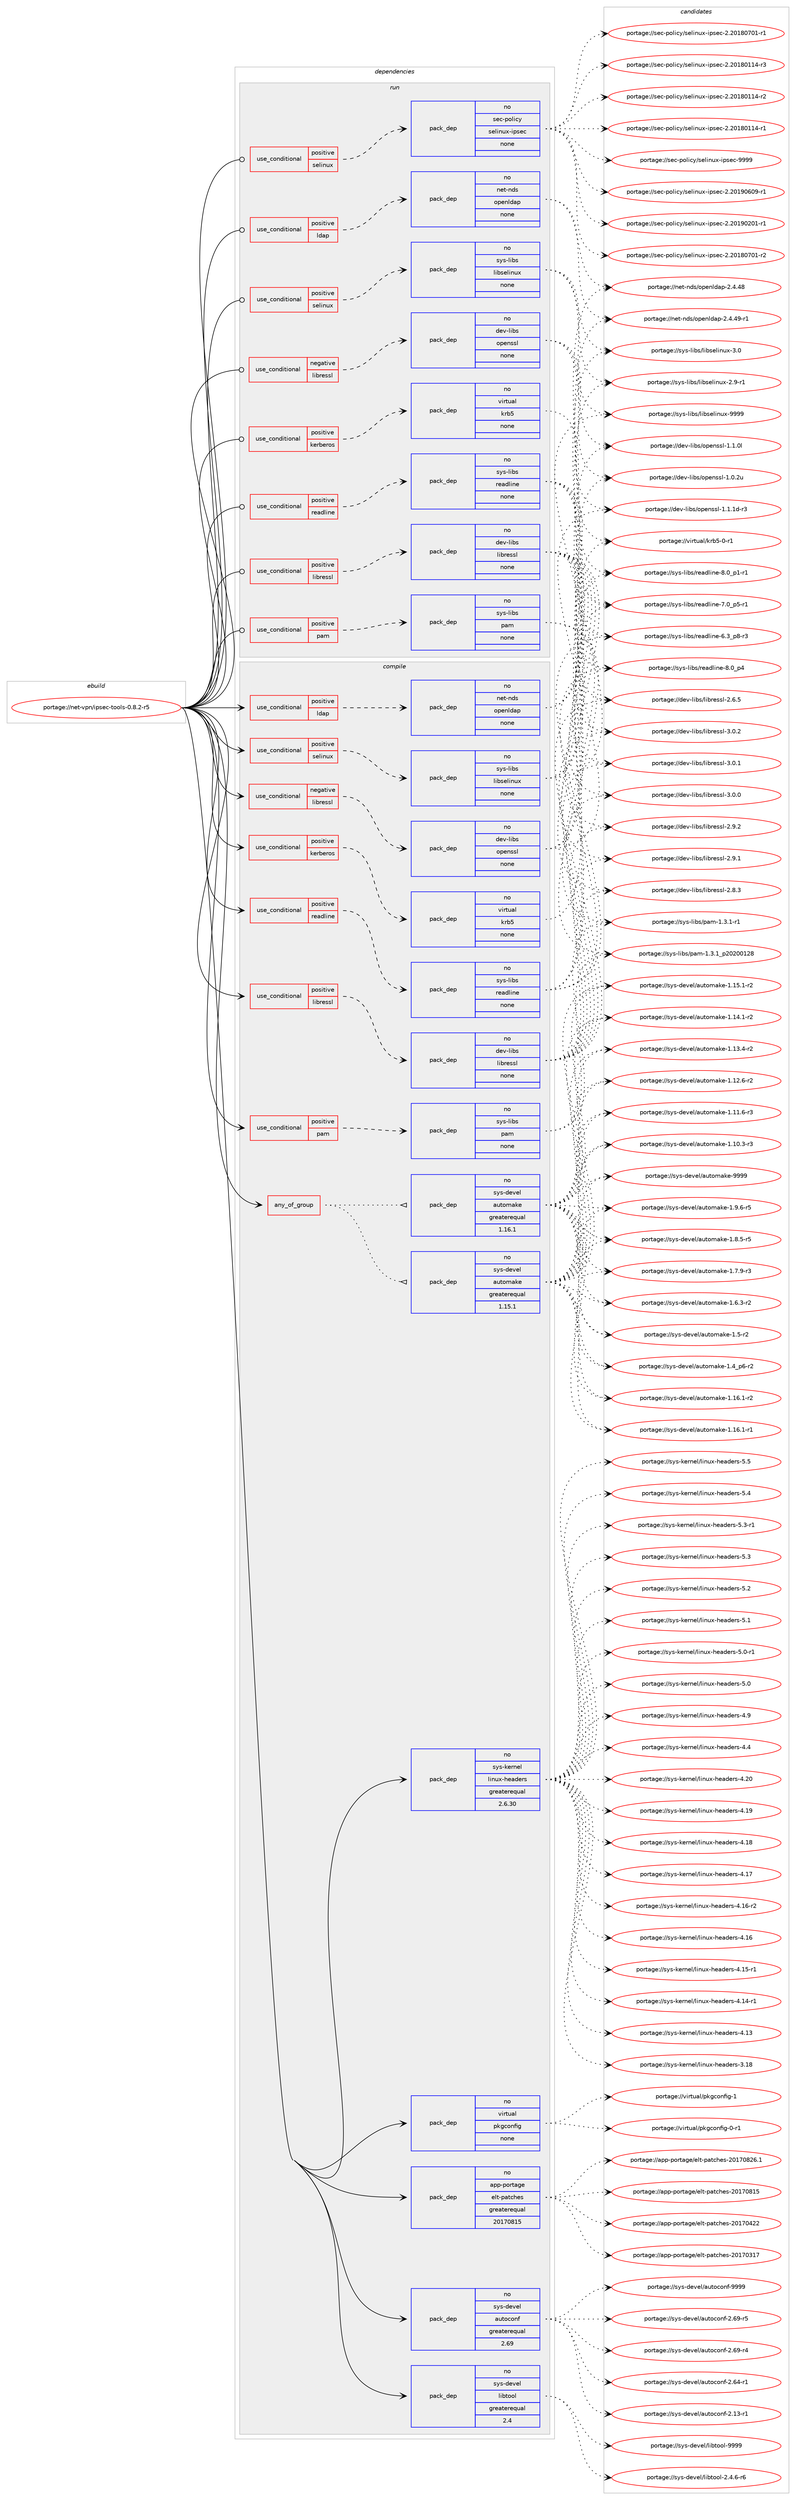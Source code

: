 digraph prolog {

# *************
# Graph options
# *************

newrank=true;
concentrate=true;
compound=true;
graph [rankdir=LR,fontname=Helvetica,fontsize=10,ranksep=1.5];#, ranksep=2.5, nodesep=0.2];
edge  [arrowhead=vee];
node  [fontname=Helvetica,fontsize=10];

# **********
# The ebuild
# **********

subgraph cluster_leftcol {
color=gray;
rank=same;
label=<<i>ebuild</i>>;
id [label="portage://net-vpn/ipsec-tools-0.8.2-r5", color=red, width=4, href="../net-vpn/ipsec-tools-0.8.2-r5.svg"];
}

# ****************
# The dependencies
# ****************

subgraph cluster_midcol {
color=gray;
label=<<i>dependencies</i>>;
subgraph cluster_compile {
fillcolor="#eeeeee";
style=filled;
label=<<i>compile</i>>;
subgraph any1774 {
dependency113011 [label=<<TABLE BORDER="0" CELLBORDER="1" CELLSPACING="0" CELLPADDING="4"><TR><TD CELLPADDING="10">any_of_group</TD></TR></TABLE>>, shape=none, color=red];subgraph pack88610 {
dependency113012 [label=<<TABLE BORDER="0" CELLBORDER="1" CELLSPACING="0" CELLPADDING="4" WIDTH="220"><TR><TD ROWSPAN="6" CELLPADDING="30">pack_dep</TD></TR><TR><TD WIDTH="110">no</TD></TR><TR><TD>sys-devel</TD></TR><TR><TD>automake</TD></TR><TR><TD>greaterequal</TD></TR><TR><TD>1.16.1</TD></TR></TABLE>>, shape=none, color=blue];
}
dependency113011:e -> dependency113012:w [weight=20,style="dotted",arrowhead="oinv"];
subgraph pack88611 {
dependency113013 [label=<<TABLE BORDER="0" CELLBORDER="1" CELLSPACING="0" CELLPADDING="4" WIDTH="220"><TR><TD ROWSPAN="6" CELLPADDING="30">pack_dep</TD></TR><TR><TD WIDTH="110">no</TD></TR><TR><TD>sys-devel</TD></TR><TR><TD>automake</TD></TR><TR><TD>greaterequal</TD></TR><TR><TD>1.15.1</TD></TR></TABLE>>, shape=none, color=blue];
}
dependency113011:e -> dependency113013:w [weight=20,style="dotted",arrowhead="oinv"];
}
id:e -> dependency113011:w [weight=20,style="solid",arrowhead="vee"];
subgraph cond22532 {
dependency113014 [label=<<TABLE BORDER="0" CELLBORDER="1" CELLSPACING="0" CELLPADDING="4"><TR><TD ROWSPAN="3" CELLPADDING="10">use_conditional</TD></TR><TR><TD>negative</TD></TR><TR><TD>libressl</TD></TR></TABLE>>, shape=none, color=red];
subgraph pack88612 {
dependency113015 [label=<<TABLE BORDER="0" CELLBORDER="1" CELLSPACING="0" CELLPADDING="4" WIDTH="220"><TR><TD ROWSPAN="6" CELLPADDING="30">pack_dep</TD></TR><TR><TD WIDTH="110">no</TD></TR><TR><TD>dev-libs</TD></TR><TR><TD>openssl</TD></TR><TR><TD>none</TD></TR><TR><TD></TD></TR></TABLE>>, shape=none, color=blue];
}
dependency113014:e -> dependency113015:w [weight=20,style="dashed",arrowhead="vee"];
}
id:e -> dependency113014:w [weight=20,style="solid",arrowhead="vee"];
subgraph cond22533 {
dependency113016 [label=<<TABLE BORDER="0" CELLBORDER="1" CELLSPACING="0" CELLPADDING="4"><TR><TD ROWSPAN="3" CELLPADDING="10">use_conditional</TD></TR><TR><TD>positive</TD></TR><TR><TD>kerberos</TD></TR></TABLE>>, shape=none, color=red];
subgraph pack88613 {
dependency113017 [label=<<TABLE BORDER="0" CELLBORDER="1" CELLSPACING="0" CELLPADDING="4" WIDTH="220"><TR><TD ROWSPAN="6" CELLPADDING="30">pack_dep</TD></TR><TR><TD WIDTH="110">no</TD></TR><TR><TD>virtual</TD></TR><TR><TD>krb5</TD></TR><TR><TD>none</TD></TR><TR><TD></TD></TR></TABLE>>, shape=none, color=blue];
}
dependency113016:e -> dependency113017:w [weight=20,style="dashed",arrowhead="vee"];
}
id:e -> dependency113016:w [weight=20,style="solid",arrowhead="vee"];
subgraph cond22534 {
dependency113018 [label=<<TABLE BORDER="0" CELLBORDER="1" CELLSPACING="0" CELLPADDING="4"><TR><TD ROWSPAN="3" CELLPADDING="10">use_conditional</TD></TR><TR><TD>positive</TD></TR><TR><TD>ldap</TD></TR></TABLE>>, shape=none, color=red];
subgraph pack88614 {
dependency113019 [label=<<TABLE BORDER="0" CELLBORDER="1" CELLSPACING="0" CELLPADDING="4" WIDTH="220"><TR><TD ROWSPAN="6" CELLPADDING="30">pack_dep</TD></TR><TR><TD WIDTH="110">no</TD></TR><TR><TD>net-nds</TD></TR><TR><TD>openldap</TD></TR><TR><TD>none</TD></TR><TR><TD></TD></TR></TABLE>>, shape=none, color=blue];
}
dependency113018:e -> dependency113019:w [weight=20,style="dashed",arrowhead="vee"];
}
id:e -> dependency113018:w [weight=20,style="solid",arrowhead="vee"];
subgraph cond22535 {
dependency113020 [label=<<TABLE BORDER="0" CELLBORDER="1" CELLSPACING="0" CELLPADDING="4"><TR><TD ROWSPAN="3" CELLPADDING="10">use_conditional</TD></TR><TR><TD>positive</TD></TR><TR><TD>libressl</TD></TR></TABLE>>, shape=none, color=red];
subgraph pack88615 {
dependency113021 [label=<<TABLE BORDER="0" CELLBORDER="1" CELLSPACING="0" CELLPADDING="4" WIDTH="220"><TR><TD ROWSPAN="6" CELLPADDING="30">pack_dep</TD></TR><TR><TD WIDTH="110">no</TD></TR><TR><TD>dev-libs</TD></TR><TR><TD>libressl</TD></TR><TR><TD>none</TD></TR><TR><TD></TD></TR></TABLE>>, shape=none, color=blue];
}
dependency113020:e -> dependency113021:w [weight=20,style="dashed",arrowhead="vee"];
}
id:e -> dependency113020:w [weight=20,style="solid",arrowhead="vee"];
subgraph cond22536 {
dependency113022 [label=<<TABLE BORDER="0" CELLBORDER="1" CELLSPACING="0" CELLPADDING="4"><TR><TD ROWSPAN="3" CELLPADDING="10">use_conditional</TD></TR><TR><TD>positive</TD></TR><TR><TD>pam</TD></TR></TABLE>>, shape=none, color=red];
subgraph pack88616 {
dependency113023 [label=<<TABLE BORDER="0" CELLBORDER="1" CELLSPACING="0" CELLPADDING="4" WIDTH="220"><TR><TD ROWSPAN="6" CELLPADDING="30">pack_dep</TD></TR><TR><TD WIDTH="110">no</TD></TR><TR><TD>sys-libs</TD></TR><TR><TD>pam</TD></TR><TR><TD>none</TD></TR><TR><TD></TD></TR></TABLE>>, shape=none, color=blue];
}
dependency113022:e -> dependency113023:w [weight=20,style="dashed",arrowhead="vee"];
}
id:e -> dependency113022:w [weight=20,style="solid",arrowhead="vee"];
subgraph cond22537 {
dependency113024 [label=<<TABLE BORDER="0" CELLBORDER="1" CELLSPACING="0" CELLPADDING="4"><TR><TD ROWSPAN="3" CELLPADDING="10">use_conditional</TD></TR><TR><TD>positive</TD></TR><TR><TD>readline</TD></TR></TABLE>>, shape=none, color=red];
subgraph pack88617 {
dependency113025 [label=<<TABLE BORDER="0" CELLBORDER="1" CELLSPACING="0" CELLPADDING="4" WIDTH="220"><TR><TD ROWSPAN="6" CELLPADDING="30">pack_dep</TD></TR><TR><TD WIDTH="110">no</TD></TR><TR><TD>sys-libs</TD></TR><TR><TD>readline</TD></TR><TR><TD>none</TD></TR><TR><TD></TD></TR></TABLE>>, shape=none, color=blue];
}
dependency113024:e -> dependency113025:w [weight=20,style="dashed",arrowhead="vee"];
}
id:e -> dependency113024:w [weight=20,style="solid",arrowhead="vee"];
subgraph cond22538 {
dependency113026 [label=<<TABLE BORDER="0" CELLBORDER="1" CELLSPACING="0" CELLPADDING="4"><TR><TD ROWSPAN="3" CELLPADDING="10">use_conditional</TD></TR><TR><TD>positive</TD></TR><TR><TD>selinux</TD></TR></TABLE>>, shape=none, color=red];
subgraph pack88618 {
dependency113027 [label=<<TABLE BORDER="0" CELLBORDER="1" CELLSPACING="0" CELLPADDING="4" WIDTH="220"><TR><TD ROWSPAN="6" CELLPADDING="30">pack_dep</TD></TR><TR><TD WIDTH="110">no</TD></TR><TR><TD>sys-libs</TD></TR><TR><TD>libselinux</TD></TR><TR><TD>none</TD></TR><TR><TD></TD></TR></TABLE>>, shape=none, color=blue];
}
dependency113026:e -> dependency113027:w [weight=20,style="dashed",arrowhead="vee"];
}
id:e -> dependency113026:w [weight=20,style="solid",arrowhead="vee"];
subgraph pack88619 {
dependency113028 [label=<<TABLE BORDER="0" CELLBORDER="1" CELLSPACING="0" CELLPADDING="4" WIDTH="220"><TR><TD ROWSPAN="6" CELLPADDING="30">pack_dep</TD></TR><TR><TD WIDTH="110">no</TD></TR><TR><TD>app-portage</TD></TR><TR><TD>elt-patches</TD></TR><TR><TD>greaterequal</TD></TR><TR><TD>20170815</TD></TR></TABLE>>, shape=none, color=blue];
}
id:e -> dependency113028:w [weight=20,style="solid",arrowhead="vee"];
subgraph pack88620 {
dependency113029 [label=<<TABLE BORDER="0" CELLBORDER="1" CELLSPACING="0" CELLPADDING="4" WIDTH="220"><TR><TD ROWSPAN="6" CELLPADDING="30">pack_dep</TD></TR><TR><TD WIDTH="110">no</TD></TR><TR><TD>sys-devel</TD></TR><TR><TD>autoconf</TD></TR><TR><TD>greaterequal</TD></TR><TR><TD>2.69</TD></TR></TABLE>>, shape=none, color=blue];
}
id:e -> dependency113029:w [weight=20,style="solid",arrowhead="vee"];
subgraph pack88621 {
dependency113030 [label=<<TABLE BORDER="0" CELLBORDER="1" CELLSPACING="0" CELLPADDING="4" WIDTH="220"><TR><TD ROWSPAN="6" CELLPADDING="30">pack_dep</TD></TR><TR><TD WIDTH="110">no</TD></TR><TR><TD>sys-devel</TD></TR><TR><TD>libtool</TD></TR><TR><TD>greaterequal</TD></TR><TR><TD>2.4</TD></TR></TABLE>>, shape=none, color=blue];
}
id:e -> dependency113030:w [weight=20,style="solid",arrowhead="vee"];
subgraph pack88622 {
dependency113031 [label=<<TABLE BORDER="0" CELLBORDER="1" CELLSPACING="0" CELLPADDING="4" WIDTH="220"><TR><TD ROWSPAN="6" CELLPADDING="30">pack_dep</TD></TR><TR><TD WIDTH="110">no</TD></TR><TR><TD>sys-kernel</TD></TR><TR><TD>linux-headers</TD></TR><TR><TD>greaterequal</TD></TR><TR><TD>2.6.30</TD></TR></TABLE>>, shape=none, color=blue];
}
id:e -> dependency113031:w [weight=20,style="solid",arrowhead="vee"];
subgraph pack88623 {
dependency113032 [label=<<TABLE BORDER="0" CELLBORDER="1" CELLSPACING="0" CELLPADDING="4" WIDTH="220"><TR><TD ROWSPAN="6" CELLPADDING="30">pack_dep</TD></TR><TR><TD WIDTH="110">no</TD></TR><TR><TD>virtual</TD></TR><TR><TD>pkgconfig</TD></TR><TR><TD>none</TD></TR><TR><TD></TD></TR></TABLE>>, shape=none, color=blue];
}
id:e -> dependency113032:w [weight=20,style="solid",arrowhead="vee"];
}
subgraph cluster_compileandrun {
fillcolor="#eeeeee";
style=filled;
label=<<i>compile and run</i>>;
}
subgraph cluster_run {
fillcolor="#eeeeee";
style=filled;
label=<<i>run</i>>;
subgraph cond22539 {
dependency113033 [label=<<TABLE BORDER="0" CELLBORDER="1" CELLSPACING="0" CELLPADDING="4"><TR><TD ROWSPAN="3" CELLPADDING="10">use_conditional</TD></TR><TR><TD>negative</TD></TR><TR><TD>libressl</TD></TR></TABLE>>, shape=none, color=red];
subgraph pack88624 {
dependency113034 [label=<<TABLE BORDER="0" CELLBORDER="1" CELLSPACING="0" CELLPADDING="4" WIDTH="220"><TR><TD ROWSPAN="6" CELLPADDING="30">pack_dep</TD></TR><TR><TD WIDTH="110">no</TD></TR><TR><TD>dev-libs</TD></TR><TR><TD>openssl</TD></TR><TR><TD>none</TD></TR><TR><TD></TD></TR></TABLE>>, shape=none, color=blue];
}
dependency113033:e -> dependency113034:w [weight=20,style="dashed",arrowhead="vee"];
}
id:e -> dependency113033:w [weight=20,style="solid",arrowhead="odot"];
subgraph cond22540 {
dependency113035 [label=<<TABLE BORDER="0" CELLBORDER="1" CELLSPACING="0" CELLPADDING="4"><TR><TD ROWSPAN="3" CELLPADDING="10">use_conditional</TD></TR><TR><TD>positive</TD></TR><TR><TD>kerberos</TD></TR></TABLE>>, shape=none, color=red];
subgraph pack88625 {
dependency113036 [label=<<TABLE BORDER="0" CELLBORDER="1" CELLSPACING="0" CELLPADDING="4" WIDTH="220"><TR><TD ROWSPAN="6" CELLPADDING="30">pack_dep</TD></TR><TR><TD WIDTH="110">no</TD></TR><TR><TD>virtual</TD></TR><TR><TD>krb5</TD></TR><TR><TD>none</TD></TR><TR><TD></TD></TR></TABLE>>, shape=none, color=blue];
}
dependency113035:e -> dependency113036:w [weight=20,style="dashed",arrowhead="vee"];
}
id:e -> dependency113035:w [weight=20,style="solid",arrowhead="odot"];
subgraph cond22541 {
dependency113037 [label=<<TABLE BORDER="0" CELLBORDER="1" CELLSPACING="0" CELLPADDING="4"><TR><TD ROWSPAN="3" CELLPADDING="10">use_conditional</TD></TR><TR><TD>positive</TD></TR><TR><TD>ldap</TD></TR></TABLE>>, shape=none, color=red];
subgraph pack88626 {
dependency113038 [label=<<TABLE BORDER="0" CELLBORDER="1" CELLSPACING="0" CELLPADDING="4" WIDTH="220"><TR><TD ROWSPAN="6" CELLPADDING="30">pack_dep</TD></TR><TR><TD WIDTH="110">no</TD></TR><TR><TD>net-nds</TD></TR><TR><TD>openldap</TD></TR><TR><TD>none</TD></TR><TR><TD></TD></TR></TABLE>>, shape=none, color=blue];
}
dependency113037:e -> dependency113038:w [weight=20,style="dashed",arrowhead="vee"];
}
id:e -> dependency113037:w [weight=20,style="solid",arrowhead="odot"];
subgraph cond22542 {
dependency113039 [label=<<TABLE BORDER="0" CELLBORDER="1" CELLSPACING="0" CELLPADDING="4"><TR><TD ROWSPAN="3" CELLPADDING="10">use_conditional</TD></TR><TR><TD>positive</TD></TR><TR><TD>libressl</TD></TR></TABLE>>, shape=none, color=red];
subgraph pack88627 {
dependency113040 [label=<<TABLE BORDER="0" CELLBORDER="1" CELLSPACING="0" CELLPADDING="4" WIDTH="220"><TR><TD ROWSPAN="6" CELLPADDING="30">pack_dep</TD></TR><TR><TD WIDTH="110">no</TD></TR><TR><TD>dev-libs</TD></TR><TR><TD>libressl</TD></TR><TR><TD>none</TD></TR><TR><TD></TD></TR></TABLE>>, shape=none, color=blue];
}
dependency113039:e -> dependency113040:w [weight=20,style="dashed",arrowhead="vee"];
}
id:e -> dependency113039:w [weight=20,style="solid",arrowhead="odot"];
subgraph cond22543 {
dependency113041 [label=<<TABLE BORDER="0" CELLBORDER="1" CELLSPACING="0" CELLPADDING="4"><TR><TD ROWSPAN="3" CELLPADDING="10">use_conditional</TD></TR><TR><TD>positive</TD></TR><TR><TD>pam</TD></TR></TABLE>>, shape=none, color=red];
subgraph pack88628 {
dependency113042 [label=<<TABLE BORDER="0" CELLBORDER="1" CELLSPACING="0" CELLPADDING="4" WIDTH="220"><TR><TD ROWSPAN="6" CELLPADDING="30">pack_dep</TD></TR><TR><TD WIDTH="110">no</TD></TR><TR><TD>sys-libs</TD></TR><TR><TD>pam</TD></TR><TR><TD>none</TD></TR><TR><TD></TD></TR></TABLE>>, shape=none, color=blue];
}
dependency113041:e -> dependency113042:w [weight=20,style="dashed",arrowhead="vee"];
}
id:e -> dependency113041:w [weight=20,style="solid",arrowhead="odot"];
subgraph cond22544 {
dependency113043 [label=<<TABLE BORDER="0" CELLBORDER="1" CELLSPACING="0" CELLPADDING="4"><TR><TD ROWSPAN="3" CELLPADDING="10">use_conditional</TD></TR><TR><TD>positive</TD></TR><TR><TD>readline</TD></TR></TABLE>>, shape=none, color=red];
subgraph pack88629 {
dependency113044 [label=<<TABLE BORDER="0" CELLBORDER="1" CELLSPACING="0" CELLPADDING="4" WIDTH="220"><TR><TD ROWSPAN="6" CELLPADDING="30">pack_dep</TD></TR><TR><TD WIDTH="110">no</TD></TR><TR><TD>sys-libs</TD></TR><TR><TD>readline</TD></TR><TR><TD>none</TD></TR><TR><TD></TD></TR></TABLE>>, shape=none, color=blue];
}
dependency113043:e -> dependency113044:w [weight=20,style="dashed",arrowhead="vee"];
}
id:e -> dependency113043:w [weight=20,style="solid",arrowhead="odot"];
subgraph cond22545 {
dependency113045 [label=<<TABLE BORDER="0" CELLBORDER="1" CELLSPACING="0" CELLPADDING="4"><TR><TD ROWSPAN="3" CELLPADDING="10">use_conditional</TD></TR><TR><TD>positive</TD></TR><TR><TD>selinux</TD></TR></TABLE>>, shape=none, color=red];
subgraph pack88630 {
dependency113046 [label=<<TABLE BORDER="0" CELLBORDER="1" CELLSPACING="0" CELLPADDING="4" WIDTH="220"><TR><TD ROWSPAN="6" CELLPADDING="30">pack_dep</TD></TR><TR><TD WIDTH="110">no</TD></TR><TR><TD>sec-policy</TD></TR><TR><TD>selinux-ipsec</TD></TR><TR><TD>none</TD></TR><TR><TD></TD></TR></TABLE>>, shape=none, color=blue];
}
dependency113045:e -> dependency113046:w [weight=20,style="dashed",arrowhead="vee"];
}
id:e -> dependency113045:w [weight=20,style="solid",arrowhead="odot"];
subgraph cond22546 {
dependency113047 [label=<<TABLE BORDER="0" CELLBORDER="1" CELLSPACING="0" CELLPADDING="4"><TR><TD ROWSPAN="3" CELLPADDING="10">use_conditional</TD></TR><TR><TD>positive</TD></TR><TR><TD>selinux</TD></TR></TABLE>>, shape=none, color=red];
subgraph pack88631 {
dependency113048 [label=<<TABLE BORDER="0" CELLBORDER="1" CELLSPACING="0" CELLPADDING="4" WIDTH="220"><TR><TD ROWSPAN="6" CELLPADDING="30">pack_dep</TD></TR><TR><TD WIDTH="110">no</TD></TR><TR><TD>sys-libs</TD></TR><TR><TD>libselinux</TD></TR><TR><TD>none</TD></TR><TR><TD></TD></TR></TABLE>>, shape=none, color=blue];
}
dependency113047:e -> dependency113048:w [weight=20,style="dashed",arrowhead="vee"];
}
id:e -> dependency113047:w [weight=20,style="solid",arrowhead="odot"];
}
}

# **************
# The candidates
# **************

subgraph cluster_choices {
rank=same;
color=gray;
label=<<i>candidates</i>>;

subgraph choice88610 {
color=black;
nodesep=1;
choice115121115451001011181011084797117116111109971071014557575757 [label="portage://sys-devel/automake-9999", color=red, width=4,href="../sys-devel/automake-9999.svg"];
choice115121115451001011181011084797117116111109971071014549465746544511453 [label="portage://sys-devel/automake-1.9.6-r5", color=red, width=4,href="../sys-devel/automake-1.9.6-r5.svg"];
choice115121115451001011181011084797117116111109971071014549465646534511453 [label="portage://sys-devel/automake-1.8.5-r5", color=red, width=4,href="../sys-devel/automake-1.8.5-r5.svg"];
choice115121115451001011181011084797117116111109971071014549465546574511451 [label="portage://sys-devel/automake-1.7.9-r3", color=red, width=4,href="../sys-devel/automake-1.7.9-r3.svg"];
choice115121115451001011181011084797117116111109971071014549465446514511450 [label="portage://sys-devel/automake-1.6.3-r2", color=red, width=4,href="../sys-devel/automake-1.6.3-r2.svg"];
choice11512111545100101118101108479711711611110997107101454946534511450 [label="portage://sys-devel/automake-1.5-r2", color=red, width=4,href="../sys-devel/automake-1.5-r2.svg"];
choice115121115451001011181011084797117116111109971071014549465295112544511450 [label="portage://sys-devel/automake-1.4_p6-r2", color=red, width=4,href="../sys-devel/automake-1.4_p6-r2.svg"];
choice11512111545100101118101108479711711611110997107101454946495446494511450 [label="portage://sys-devel/automake-1.16.1-r2", color=red, width=4,href="../sys-devel/automake-1.16.1-r2.svg"];
choice11512111545100101118101108479711711611110997107101454946495446494511449 [label="portage://sys-devel/automake-1.16.1-r1", color=red, width=4,href="../sys-devel/automake-1.16.1-r1.svg"];
choice11512111545100101118101108479711711611110997107101454946495346494511450 [label="portage://sys-devel/automake-1.15.1-r2", color=red, width=4,href="../sys-devel/automake-1.15.1-r2.svg"];
choice11512111545100101118101108479711711611110997107101454946495246494511450 [label="portage://sys-devel/automake-1.14.1-r2", color=red, width=4,href="../sys-devel/automake-1.14.1-r2.svg"];
choice11512111545100101118101108479711711611110997107101454946495146524511450 [label="portage://sys-devel/automake-1.13.4-r2", color=red, width=4,href="../sys-devel/automake-1.13.4-r2.svg"];
choice11512111545100101118101108479711711611110997107101454946495046544511450 [label="portage://sys-devel/automake-1.12.6-r2", color=red, width=4,href="../sys-devel/automake-1.12.6-r2.svg"];
choice11512111545100101118101108479711711611110997107101454946494946544511451 [label="portage://sys-devel/automake-1.11.6-r3", color=red, width=4,href="../sys-devel/automake-1.11.6-r3.svg"];
choice11512111545100101118101108479711711611110997107101454946494846514511451 [label="portage://sys-devel/automake-1.10.3-r3", color=red, width=4,href="../sys-devel/automake-1.10.3-r3.svg"];
dependency113012:e -> choice115121115451001011181011084797117116111109971071014557575757:w [style=dotted,weight="100"];
dependency113012:e -> choice115121115451001011181011084797117116111109971071014549465746544511453:w [style=dotted,weight="100"];
dependency113012:e -> choice115121115451001011181011084797117116111109971071014549465646534511453:w [style=dotted,weight="100"];
dependency113012:e -> choice115121115451001011181011084797117116111109971071014549465546574511451:w [style=dotted,weight="100"];
dependency113012:e -> choice115121115451001011181011084797117116111109971071014549465446514511450:w [style=dotted,weight="100"];
dependency113012:e -> choice11512111545100101118101108479711711611110997107101454946534511450:w [style=dotted,weight="100"];
dependency113012:e -> choice115121115451001011181011084797117116111109971071014549465295112544511450:w [style=dotted,weight="100"];
dependency113012:e -> choice11512111545100101118101108479711711611110997107101454946495446494511450:w [style=dotted,weight="100"];
dependency113012:e -> choice11512111545100101118101108479711711611110997107101454946495446494511449:w [style=dotted,weight="100"];
dependency113012:e -> choice11512111545100101118101108479711711611110997107101454946495346494511450:w [style=dotted,weight="100"];
dependency113012:e -> choice11512111545100101118101108479711711611110997107101454946495246494511450:w [style=dotted,weight="100"];
dependency113012:e -> choice11512111545100101118101108479711711611110997107101454946495146524511450:w [style=dotted,weight="100"];
dependency113012:e -> choice11512111545100101118101108479711711611110997107101454946495046544511450:w [style=dotted,weight="100"];
dependency113012:e -> choice11512111545100101118101108479711711611110997107101454946494946544511451:w [style=dotted,weight="100"];
dependency113012:e -> choice11512111545100101118101108479711711611110997107101454946494846514511451:w [style=dotted,weight="100"];
}
subgraph choice88611 {
color=black;
nodesep=1;
choice115121115451001011181011084797117116111109971071014557575757 [label="portage://sys-devel/automake-9999", color=red, width=4,href="../sys-devel/automake-9999.svg"];
choice115121115451001011181011084797117116111109971071014549465746544511453 [label="portage://sys-devel/automake-1.9.6-r5", color=red, width=4,href="../sys-devel/automake-1.9.6-r5.svg"];
choice115121115451001011181011084797117116111109971071014549465646534511453 [label="portage://sys-devel/automake-1.8.5-r5", color=red, width=4,href="../sys-devel/automake-1.8.5-r5.svg"];
choice115121115451001011181011084797117116111109971071014549465546574511451 [label="portage://sys-devel/automake-1.7.9-r3", color=red, width=4,href="../sys-devel/automake-1.7.9-r3.svg"];
choice115121115451001011181011084797117116111109971071014549465446514511450 [label="portage://sys-devel/automake-1.6.3-r2", color=red, width=4,href="../sys-devel/automake-1.6.3-r2.svg"];
choice11512111545100101118101108479711711611110997107101454946534511450 [label="portage://sys-devel/automake-1.5-r2", color=red, width=4,href="../sys-devel/automake-1.5-r2.svg"];
choice115121115451001011181011084797117116111109971071014549465295112544511450 [label="portage://sys-devel/automake-1.4_p6-r2", color=red, width=4,href="../sys-devel/automake-1.4_p6-r2.svg"];
choice11512111545100101118101108479711711611110997107101454946495446494511450 [label="portage://sys-devel/automake-1.16.1-r2", color=red, width=4,href="../sys-devel/automake-1.16.1-r2.svg"];
choice11512111545100101118101108479711711611110997107101454946495446494511449 [label="portage://sys-devel/automake-1.16.1-r1", color=red, width=4,href="../sys-devel/automake-1.16.1-r1.svg"];
choice11512111545100101118101108479711711611110997107101454946495346494511450 [label="portage://sys-devel/automake-1.15.1-r2", color=red, width=4,href="../sys-devel/automake-1.15.1-r2.svg"];
choice11512111545100101118101108479711711611110997107101454946495246494511450 [label="portage://sys-devel/automake-1.14.1-r2", color=red, width=4,href="../sys-devel/automake-1.14.1-r2.svg"];
choice11512111545100101118101108479711711611110997107101454946495146524511450 [label="portage://sys-devel/automake-1.13.4-r2", color=red, width=4,href="../sys-devel/automake-1.13.4-r2.svg"];
choice11512111545100101118101108479711711611110997107101454946495046544511450 [label="portage://sys-devel/automake-1.12.6-r2", color=red, width=4,href="../sys-devel/automake-1.12.6-r2.svg"];
choice11512111545100101118101108479711711611110997107101454946494946544511451 [label="portage://sys-devel/automake-1.11.6-r3", color=red, width=4,href="../sys-devel/automake-1.11.6-r3.svg"];
choice11512111545100101118101108479711711611110997107101454946494846514511451 [label="portage://sys-devel/automake-1.10.3-r3", color=red, width=4,href="../sys-devel/automake-1.10.3-r3.svg"];
dependency113013:e -> choice115121115451001011181011084797117116111109971071014557575757:w [style=dotted,weight="100"];
dependency113013:e -> choice115121115451001011181011084797117116111109971071014549465746544511453:w [style=dotted,weight="100"];
dependency113013:e -> choice115121115451001011181011084797117116111109971071014549465646534511453:w [style=dotted,weight="100"];
dependency113013:e -> choice115121115451001011181011084797117116111109971071014549465546574511451:w [style=dotted,weight="100"];
dependency113013:e -> choice115121115451001011181011084797117116111109971071014549465446514511450:w [style=dotted,weight="100"];
dependency113013:e -> choice11512111545100101118101108479711711611110997107101454946534511450:w [style=dotted,weight="100"];
dependency113013:e -> choice115121115451001011181011084797117116111109971071014549465295112544511450:w [style=dotted,weight="100"];
dependency113013:e -> choice11512111545100101118101108479711711611110997107101454946495446494511450:w [style=dotted,weight="100"];
dependency113013:e -> choice11512111545100101118101108479711711611110997107101454946495446494511449:w [style=dotted,weight="100"];
dependency113013:e -> choice11512111545100101118101108479711711611110997107101454946495346494511450:w [style=dotted,weight="100"];
dependency113013:e -> choice11512111545100101118101108479711711611110997107101454946495246494511450:w [style=dotted,weight="100"];
dependency113013:e -> choice11512111545100101118101108479711711611110997107101454946495146524511450:w [style=dotted,weight="100"];
dependency113013:e -> choice11512111545100101118101108479711711611110997107101454946495046544511450:w [style=dotted,weight="100"];
dependency113013:e -> choice11512111545100101118101108479711711611110997107101454946494946544511451:w [style=dotted,weight="100"];
dependency113013:e -> choice11512111545100101118101108479711711611110997107101454946494846514511451:w [style=dotted,weight="100"];
}
subgraph choice88612 {
color=black;
nodesep=1;
choice1001011184510810598115471111121011101151151084549464946491004511451 [label="portage://dev-libs/openssl-1.1.1d-r3", color=red, width=4,href="../dev-libs/openssl-1.1.1d-r3.svg"];
choice100101118451081059811547111112101110115115108454946494648108 [label="portage://dev-libs/openssl-1.1.0l", color=red, width=4,href="../dev-libs/openssl-1.1.0l.svg"];
choice100101118451081059811547111112101110115115108454946484650117 [label="portage://dev-libs/openssl-1.0.2u", color=red, width=4,href="../dev-libs/openssl-1.0.2u.svg"];
dependency113015:e -> choice1001011184510810598115471111121011101151151084549464946491004511451:w [style=dotted,weight="100"];
dependency113015:e -> choice100101118451081059811547111112101110115115108454946494648108:w [style=dotted,weight="100"];
dependency113015:e -> choice100101118451081059811547111112101110115115108454946484650117:w [style=dotted,weight="100"];
}
subgraph choice88613 {
color=black;
nodesep=1;
choice1181051141161179710847107114985345484511449 [label="portage://virtual/krb5-0-r1", color=red, width=4,href="../virtual/krb5-0-r1.svg"];
dependency113017:e -> choice1181051141161179710847107114985345484511449:w [style=dotted,weight="100"];
}
subgraph choice88614 {
color=black;
nodesep=1;
choice110101116451101001154711111210111010810097112455046524652574511449 [label="portage://net-nds/openldap-2.4.49-r1", color=red, width=4,href="../net-nds/openldap-2.4.49-r1.svg"];
choice11010111645110100115471111121011101081009711245504652465256 [label="portage://net-nds/openldap-2.4.48", color=red, width=4,href="../net-nds/openldap-2.4.48.svg"];
dependency113019:e -> choice110101116451101001154711111210111010810097112455046524652574511449:w [style=dotted,weight="100"];
dependency113019:e -> choice11010111645110100115471111121011101081009711245504652465256:w [style=dotted,weight="100"];
}
subgraph choice88615 {
color=black;
nodesep=1;
choice10010111845108105981154710810598114101115115108455146484650 [label="portage://dev-libs/libressl-3.0.2", color=red, width=4,href="../dev-libs/libressl-3.0.2.svg"];
choice10010111845108105981154710810598114101115115108455146484649 [label="portage://dev-libs/libressl-3.0.1", color=red, width=4,href="../dev-libs/libressl-3.0.1.svg"];
choice10010111845108105981154710810598114101115115108455146484648 [label="portage://dev-libs/libressl-3.0.0", color=red, width=4,href="../dev-libs/libressl-3.0.0.svg"];
choice10010111845108105981154710810598114101115115108455046574650 [label="portage://dev-libs/libressl-2.9.2", color=red, width=4,href="../dev-libs/libressl-2.9.2.svg"];
choice10010111845108105981154710810598114101115115108455046574649 [label="portage://dev-libs/libressl-2.9.1", color=red, width=4,href="../dev-libs/libressl-2.9.1.svg"];
choice10010111845108105981154710810598114101115115108455046564651 [label="portage://dev-libs/libressl-2.8.3", color=red, width=4,href="../dev-libs/libressl-2.8.3.svg"];
choice10010111845108105981154710810598114101115115108455046544653 [label="portage://dev-libs/libressl-2.6.5", color=red, width=4,href="../dev-libs/libressl-2.6.5.svg"];
dependency113021:e -> choice10010111845108105981154710810598114101115115108455146484650:w [style=dotted,weight="100"];
dependency113021:e -> choice10010111845108105981154710810598114101115115108455146484649:w [style=dotted,weight="100"];
dependency113021:e -> choice10010111845108105981154710810598114101115115108455146484648:w [style=dotted,weight="100"];
dependency113021:e -> choice10010111845108105981154710810598114101115115108455046574650:w [style=dotted,weight="100"];
dependency113021:e -> choice10010111845108105981154710810598114101115115108455046574649:w [style=dotted,weight="100"];
dependency113021:e -> choice10010111845108105981154710810598114101115115108455046564651:w [style=dotted,weight="100"];
dependency113021:e -> choice10010111845108105981154710810598114101115115108455046544653:w [style=dotted,weight="100"];
}
subgraph choice88616 {
color=black;
nodesep=1;
choice11512111545108105981154711297109454946514649951125048504848495056 [label="portage://sys-libs/pam-1.3.1_p20200128", color=red, width=4,href="../sys-libs/pam-1.3.1_p20200128.svg"];
choice115121115451081059811547112971094549465146494511449 [label="portage://sys-libs/pam-1.3.1-r1", color=red, width=4,href="../sys-libs/pam-1.3.1-r1.svg"];
dependency113023:e -> choice11512111545108105981154711297109454946514649951125048504848495056:w [style=dotted,weight="100"];
dependency113023:e -> choice115121115451081059811547112971094549465146494511449:w [style=dotted,weight="100"];
}
subgraph choice88617 {
color=black;
nodesep=1;
choice11512111545108105981154711410197100108105110101455646489511252 [label="portage://sys-libs/readline-8.0_p4", color=red, width=4,href="../sys-libs/readline-8.0_p4.svg"];
choice115121115451081059811547114101971001081051101014556464895112494511449 [label="portage://sys-libs/readline-8.0_p1-r1", color=red, width=4,href="../sys-libs/readline-8.0_p1-r1.svg"];
choice115121115451081059811547114101971001081051101014555464895112534511449 [label="portage://sys-libs/readline-7.0_p5-r1", color=red, width=4,href="../sys-libs/readline-7.0_p5-r1.svg"];
choice115121115451081059811547114101971001081051101014554465195112564511451 [label="portage://sys-libs/readline-6.3_p8-r3", color=red, width=4,href="../sys-libs/readline-6.3_p8-r3.svg"];
dependency113025:e -> choice11512111545108105981154711410197100108105110101455646489511252:w [style=dotted,weight="100"];
dependency113025:e -> choice115121115451081059811547114101971001081051101014556464895112494511449:w [style=dotted,weight="100"];
dependency113025:e -> choice115121115451081059811547114101971001081051101014555464895112534511449:w [style=dotted,weight="100"];
dependency113025:e -> choice115121115451081059811547114101971001081051101014554465195112564511451:w [style=dotted,weight="100"];
}
subgraph choice88618 {
color=black;
nodesep=1;
choice115121115451081059811547108105981151011081051101171204557575757 [label="portage://sys-libs/libselinux-9999", color=red, width=4,href="../sys-libs/libselinux-9999.svg"];
choice1151211154510810598115471081059811510110810511011712045514648 [label="portage://sys-libs/libselinux-3.0", color=red, width=4,href="../sys-libs/libselinux-3.0.svg"];
choice11512111545108105981154710810598115101108105110117120455046574511449 [label="portage://sys-libs/libselinux-2.9-r1", color=red, width=4,href="../sys-libs/libselinux-2.9-r1.svg"];
dependency113027:e -> choice115121115451081059811547108105981151011081051101171204557575757:w [style=dotted,weight="100"];
dependency113027:e -> choice1151211154510810598115471081059811510110810511011712045514648:w [style=dotted,weight="100"];
dependency113027:e -> choice11512111545108105981154710810598115101108105110117120455046574511449:w [style=dotted,weight="100"];
}
subgraph choice88619 {
color=black;
nodesep=1;
choice971121124511211111411697103101471011081164511297116991041011154550484955485650544649 [label="portage://app-portage/elt-patches-20170826.1", color=red, width=4,href="../app-portage/elt-patches-20170826.1.svg"];
choice97112112451121111141169710310147101108116451129711699104101115455048495548564953 [label="portage://app-portage/elt-patches-20170815", color=red, width=4,href="../app-portage/elt-patches-20170815.svg"];
choice97112112451121111141169710310147101108116451129711699104101115455048495548525050 [label="portage://app-portage/elt-patches-20170422", color=red, width=4,href="../app-portage/elt-patches-20170422.svg"];
choice97112112451121111141169710310147101108116451129711699104101115455048495548514955 [label="portage://app-portage/elt-patches-20170317", color=red, width=4,href="../app-portage/elt-patches-20170317.svg"];
dependency113028:e -> choice971121124511211111411697103101471011081164511297116991041011154550484955485650544649:w [style=dotted,weight="100"];
dependency113028:e -> choice97112112451121111141169710310147101108116451129711699104101115455048495548564953:w [style=dotted,weight="100"];
dependency113028:e -> choice97112112451121111141169710310147101108116451129711699104101115455048495548525050:w [style=dotted,weight="100"];
dependency113028:e -> choice97112112451121111141169710310147101108116451129711699104101115455048495548514955:w [style=dotted,weight="100"];
}
subgraph choice88620 {
color=black;
nodesep=1;
choice115121115451001011181011084797117116111991111101024557575757 [label="portage://sys-devel/autoconf-9999", color=red, width=4,href="../sys-devel/autoconf-9999.svg"];
choice1151211154510010111810110847971171161119911111010245504654574511453 [label="portage://sys-devel/autoconf-2.69-r5", color=red, width=4,href="../sys-devel/autoconf-2.69-r5.svg"];
choice1151211154510010111810110847971171161119911111010245504654574511452 [label="portage://sys-devel/autoconf-2.69-r4", color=red, width=4,href="../sys-devel/autoconf-2.69-r4.svg"];
choice1151211154510010111810110847971171161119911111010245504654524511449 [label="portage://sys-devel/autoconf-2.64-r1", color=red, width=4,href="../sys-devel/autoconf-2.64-r1.svg"];
choice1151211154510010111810110847971171161119911111010245504649514511449 [label="portage://sys-devel/autoconf-2.13-r1", color=red, width=4,href="../sys-devel/autoconf-2.13-r1.svg"];
dependency113029:e -> choice115121115451001011181011084797117116111991111101024557575757:w [style=dotted,weight="100"];
dependency113029:e -> choice1151211154510010111810110847971171161119911111010245504654574511453:w [style=dotted,weight="100"];
dependency113029:e -> choice1151211154510010111810110847971171161119911111010245504654574511452:w [style=dotted,weight="100"];
dependency113029:e -> choice1151211154510010111810110847971171161119911111010245504654524511449:w [style=dotted,weight="100"];
dependency113029:e -> choice1151211154510010111810110847971171161119911111010245504649514511449:w [style=dotted,weight="100"];
}
subgraph choice88621 {
color=black;
nodesep=1;
choice1151211154510010111810110847108105981161111111084557575757 [label="portage://sys-devel/libtool-9999", color=red, width=4,href="../sys-devel/libtool-9999.svg"];
choice1151211154510010111810110847108105981161111111084550465246544511454 [label="portage://sys-devel/libtool-2.4.6-r6", color=red, width=4,href="../sys-devel/libtool-2.4.6-r6.svg"];
dependency113030:e -> choice1151211154510010111810110847108105981161111111084557575757:w [style=dotted,weight="100"];
dependency113030:e -> choice1151211154510010111810110847108105981161111111084550465246544511454:w [style=dotted,weight="100"];
}
subgraph choice88622 {
color=black;
nodesep=1;
choice1151211154510710111411010110847108105110117120451041019710010111411545534653 [label="portage://sys-kernel/linux-headers-5.5", color=red, width=4,href="../sys-kernel/linux-headers-5.5.svg"];
choice1151211154510710111411010110847108105110117120451041019710010111411545534652 [label="portage://sys-kernel/linux-headers-5.4", color=red, width=4,href="../sys-kernel/linux-headers-5.4.svg"];
choice11512111545107101114110101108471081051101171204510410197100101114115455346514511449 [label="portage://sys-kernel/linux-headers-5.3-r1", color=red, width=4,href="../sys-kernel/linux-headers-5.3-r1.svg"];
choice1151211154510710111411010110847108105110117120451041019710010111411545534651 [label="portage://sys-kernel/linux-headers-5.3", color=red, width=4,href="../sys-kernel/linux-headers-5.3.svg"];
choice1151211154510710111411010110847108105110117120451041019710010111411545534650 [label="portage://sys-kernel/linux-headers-5.2", color=red, width=4,href="../sys-kernel/linux-headers-5.2.svg"];
choice1151211154510710111411010110847108105110117120451041019710010111411545534649 [label="portage://sys-kernel/linux-headers-5.1", color=red, width=4,href="../sys-kernel/linux-headers-5.1.svg"];
choice11512111545107101114110101108471081051101171204510410197100101114115455346484511449 [label="portage://sys-kernel/linux-headers-5.0-r1", color=red, width=4,href="../sys-kernel/linux-headers-5.0-r1.svg"];
choice1151211154510710111411010110847108105110117120451041019710010111411545534648 [label="portage://sys-kernel/linux-headers-5.0", color=red, width=4,href="../sys-kernel/linux-headers-5.0.svg"];
choice1151211154510710111411010110847108105110117120451041019710010111411545524657 [label="portage://sys-kernel/linux-headers-4.9", color=red, width=4,href="../sys-kernel/linux-headers-4.9.svg"];
choice1151211154510710111411010110847108105110117120451041019710010111411545524652 [label="portage://sys-kernel/linux-headers-4.4", color=red, width=4,href="../sys-kernel/linux-headers-4.4.svg"];
choice115121115451071011141101011084710810511011712045104101971001011141154552465048 [label="portage://sys-kernel/linux-headers-4.20", color=red, width=4,href="../sys-kernel/linux-headers-4.20.svg"];
choice115121115451071011141101011084710810511011712045104101971001011141154552464957 [label="portage://sys-kernel/linux-headers-4.19", color=red, width=4,href="../sys-kernel/linux-headers-4.19.svg"];
choice115121115451071011141101011084710810511011712045104101971001011141154552464956 [label="portage://sys-kernel/linux-headers-4.18", color=red, width=4,href="../sys-kernel/linux-headers-4.18.svg"];
choice115121115451071011141101011084710810511011712045104101971001011141154552464955 [label="portage://sys-kernel/linux-headers-4.17", color=red, width=4,href="../sys-kernel/linux-headers-4.17.svg"];
choice1151211154510710111411010110847108105110117120451041019710010111411545524649544511450 [label="portage://sys-kernel/linux-headers-4.16-r2", color=red, width=4,href="../sys-kernel/linux-headers-4.16-r2.svg"];
choice115121115451071011141101011084710810511011712045104101971001011141154552464954 [label="portage://sys-kernel/linux-headers-4.16", color=red, width=4,href="../sys-kernel/linux-headers-4.16.svg"];
choice1151211154510710111411010110847108105110117120451041019710010111411545524649534511449 [label="portage://sys-kernel/linux-headers-4.15-r1", color=red, width=4,href="../sys-kernel/linux-headers-4.15-r1.svg"];
choice1151211154510710111411010110847108105110117120451041019710010111411545524649524511449 [label="portage://sys-kernel/linux-headers-4.14-r1", color=red, width=4,href="../sys-kernel/linux-headers-4.14-r1.svg"];
choice115121115451071011141101011084710810511011712045104101971001011141154552464951 [label="portage://sys-kernel/linux-headers-4.13", color=red, width=4,href="../sys-kernel/linux-headers-4.13.svg"];
choice115121115451071011141101011084710810511011712045104101971001011141154551464956 [label="portage://sys-kernel/linux-headers-3.18", color=red, width=4,href="../sys-kernel/linux-headers-3.18.svg"];
dependency113031:e -> choice1151211154510710111411010110847108105110117120451041019710010111411545534653:w [style=dotted,weight="100"];
dependency113031:e -> choice1151211154510710111411010110847108105110117120451041019710010111411545534652:w [style=dotted,weight="100"];
dependency113031:e -> choice11512111545107101114110101108471081051101171204510410197100101114115455346514511449:w [style=dotted,weight="100"];
dependency113031:e -> choice1151211154510710111411010110847108105110117120451041019710010111411545534651:w [style=dotted,weight="100"];
dependency113031:e -> choice1151211154510710111411010110847108105110117120451041019710010111411545534650:w [style=dotted,weight="100"];
dependency113031:e -> choice1151211154510710111411010110847108105110117120451041019710010111411545534649:w [style=dotted,weight="100"];
dependency113031:e -> choice11512111545107101114110101108471081051101171204510410197100101114115455346484511449:w [style=dotted,weight="100"];
dependency113031:e -> choice1151211154510710111411010110847108105110117120451041019710010111411545534648:w [style=dotted,weight="100"];
dependency113031:e -> choice1151211154510710111411010110847108105110117120451041019710010111411545524657:w [style=dotted,weight="100"];
dependency113031:e -> choice1151211154510710111411010110847108105110117120451041019710010111411545524652:w [style=dotted,weight="100"];
dependency113031:e -> choice115121115451071011141101011084710810511011712045104101971001011141154552465048:w [style=dotted,weight="100"];
dependency113031:e -> choice115121115451071011141101011084710810511011712045104101971001011141154552464957:w [style=dotted,weight="100"];
dependency113031:e -> choice115121115451071011141101011084710810511011712045104101971001011141154552464956:w [style=dotted,weight="100"];
dependency113031:e -> choice115121115451071011141101011084710810511011712045104101971001011141154552464955:w [style=dotted,weight="100"];
dependency113031:e -> choice1151211154510710111411010110847108105110117120451041019710010111411545524649544511450:w [style=dotted,weight="100"];
dependency113031:e -> choice115121115451071011141101011084710810511011712045104101971001011141154552464954:w [style=dotted,weight="100"];
dependency113031:e -> choice1151211154510710111411010110847108105110117120451041019710010111411545524649534511449:w [style=dotted,weight="100"];
dependency113031:e -> choice1151211154510710111411010110847108105110117120451041019710010111411545524649524511449:w [style=dotted,weight="100"];
dependency113031:e -> choice115121115451071011141101011084710810511011712045104101971001011141154552464951:w [style=dotted,weight="100"];
dependency113031:e -> choice115121115451071011141101011084710810511011712045104101971001011141154551464956:w [style=dotted,weight="100"];
}
subgraph choice88623 {
color=black;
nodesep=1;
choice1181051141161179710847112107103991111101021051034549 [label="portage://virtual/pkgconfig-1", color=red, width=4,href="../virtual/pkgconfig-1.svg"];
choice11810511411611797108471121071039911111010210510345484511449 [label="portage://virtual/pkgconfig-0-r1", color=red, width=4,href="../virtual/pkgconfig-0-r1.svg"];
dependency113032:e -> choice1181051141161179710847112107103991111101021051034549:w [style=dotted,weight="100"];
dependency113032:e -> choice11810511411611797108471121071039911111010210510345484511449:w [style=dotted,weight="100"];
}
subgraph choice88624 {
color=black;
nodesep=1;
choice1001011184510810598115471111121011101151151084549464946491004511451 [label="portage://dev-libs/openssl-1.1.1d-r3", color=red, width=4,href="../dev-libs/openssl-1.1.1d-r3.svg"];
choice100101118451081059811547111112101110115115108454946494648108 [label="portage://dev-libs/openssl-1.1.0l", color=red, width=4,href="../dev-libs/openssl-1.1.0l.svg"];
choice100101118451081059811547111112101110115115108454946484650117 [label="portage://dev-libs/openssl-1.0.2u", color=red, width=4,href="../dev-libs/openssl-1.0.2u.svg"];
dependency113034:e -> choice1001011184510810598115471111121011101151151084549464946491004511451:w [style=dotted,weight="100"];
dependency113034:e -> choice100101118451081059811547111112101110115115108454946494648108:w [style=dotted,weight="100"];
dependency113034:e -> choice100101118451081059811547111112101110115115108454946484650117:w [style=dotted,weight="100"];
}
subgraph choice88625 {
color=black;
nodesep=1;
choice1181051141161179710847107114985345484511449 [label="portage://virtual/krb5-0-r1", color=red, width=4,href="../virtual/krb5-0-r1.svg"];
dependency113036:e -> choice1181051141161179710847107114985345484511449:w [style=dotted,weight="100"];
}
subgraph choice88626 {
color=black;
nodesep=1;
choice110101116451101001154711111210111010810097112455046524652574511449 [label="portage://net-nds/openldap-2.4.49-r1", color=red, width=4,href="../net-nds/openldap-2.4.49-r1.svg"];
choice11010111645110100115471111121011101081009711245504652465256 [label="portage://net-nds/openldap-2.4.48", color=red, width=4,href="../net-nds/openldap-2.4.48.svg"];
dependency113038:e -> choice110101116451101001154711111210111010810097112455046524652574511449:w [style=dotted,weight="100"];
dependency113038:e -> choice11010111645110100115471111121011101081009711245504652465256:w [style=dotted,weight="100"];
}
subgraph choice88627 {
color=black;
nodesep=1;
choice10010111845108105981154710810598114101115115108455146484650 [label="portage://dev-libs/libressl-3.0.2", color=red, width=4,href="../dev-libs/libressl-3.0.2.svg"];
choice10010111845108105981154710810598114101115115108455146484649 [label="portage://dev-libs/libressl-3.0.1", color=red, width=4,href="../dev-libs/libressl-3.0.1.svg"];
choice10010111845108105981154710810598114101115115108455146484648 [label="portage://dev-libs/libressl-3.0.0", color=red, width=4,href="../dev-libs/libressl-3.0.0.svg"];
choice10010111845108105981154710810598114101115115108455046574650 [label="portage://dev-libs/libressl-2.9.2", color=red, width=4,href="../dev-libs/libressl-2.9.2.svg"];
choice10010111845108105981154710810598114101115115108455046574649 [label="portage://dev-libs/libressl-2.9.1", color=red, width=4,href="../dev-libs/libressl-2.9.1.svg"];
choice10010111845108105981154710810598114101115115108455046564651 [label="portage://dev-libs/libressl-2.8.3", color=red, width=4,href="../dev-libs/libressl-2.8.3.svg"];
choice10010111845108105981154710810598114101115115108455046544653 [label="portage://dev-libs/libressl-2.6.5", color=red, width=4,href="../dev-libs/libressl-2.6.5.svg"];
dependency113040:e -> choice10010111845108105981154710810598114101115115108455146484650:w [style=dotted,weight="100"];
dependency113040:e -> choice10010111845108105981154710810598114101115115108455146484649:w [style=dotted,weight="100"];
dependency113040:e -> choice10010111845108105981154710810598114101115115108455146484648:w [style=dotted,weight="100"];
dependency113040:e -> choice10010111845108105981154710810598114101115115108455046574650:w [style=dotted,weight="100"];
dependency113040:e -> choice10010111845108105981154710810598114101115115108455046574649:w [style=dotted,weight="100"];
dependency113040:e -> choice10010111845108105981154710810598114101115115108455046564651:w [style=dotted,weight="100"];
dependency113040:e -> choice10010111845108105981154710810598114101115115108455046544653:w [style=dotted,weight="100"];
}
subgraph choice88628 {
color=black;
nodesep=1;
choice11512111545108105981154711297109454946514649951125048504848495056 [label="portage://sys-libs/pam-1.3.1_p20200128", color=red, width=4,href="../sys-libs/pam-1.3.1_p20200128.svg"];
choice115121115451081059811547112971094549465146494511449 [label="portage://sys-libs/pam-1.3.1-r1", color=red, width=4,href="../sys-libs/pam-1.3.1-r1.svg"];
dependency113042:e -> choice11512111545108105981154711297109454946514649951125048504848495056:w [style=dotted,weight="100"];
dependency113042:e -> choice115121115451081059811547112971094549465146494511449:w [style=dotted,weight="100"];
}
subgraph choice88629 {
color=black;
nodesep=1;
choice11512111545108105981154711410197100108105110101455646489511252 [label="portage://sys-libs/readline-8.0_p4", color=red, width=4,href="../sys-libs/readline-8.0_p4.svg"];
choice115121115451081059811547114101971001081051101014556464895112494511449 [label="portage://sys-libs/readline-8.0_p1-r1", color=red, width=4,href="../sys-libs/readline-8.0_p1-r1.svg"];
choice115121115451081059811547114101971001081051101014555464895112534511449 [label="portage://sys-libs/readline-7.0_p5-r1", color=red, width=4,href="../sys-libs/readline-7.0_p5-r1.svg"];
choice115121115451081059811547114101971001081051101014554465195112564511451 [label="portage://sys-libs/readline-6.3_p8-r3", color=red, width=4,href="../sys-libs/readline-6.3_p8-r3.svg"];
dependency113044:e -> choice11512111545108105981154711410197100108105110101455646489511252:w [style=dotted,weight="100"];
dependency113044:e -> choice115121115451081059811547114101971001081051101014556464895112494511449:w [style=dotted,weight="100"];
dependency113044:e -> choice115121115451081059811547114101971001081051101014555464895112534511449:w [style=dotted,weight="100"];
dependency113044:e -> choice115121115451081059811547114101971001081051101014554465195112564511451:w [style=dotted,weight="100"];
}
subgraph choice88630 {
color=black;
nodesep=1;
choice1151019945112111108105991214711510110810511011712045105112115101994557575757 [label="portage://sec-policy/selinux-ipsec-9999", color=red, width=4,href="../sec-policy/selinux-ipsec-9999.svg"];
choice11510199451121111081059912147115101108105110117120451051121151019945504650484957485448574511449 [label="portage://sec-policy/selinux-ipsec-2.20190609-r1", color=red, width=4,href="../sec-policy/selinux-ipsec-2.20190609-r1.svg"];
choice11510199451121111081059912147115101108105110117120451051121151019945504650484957485048494511449 [label="portage://sec-policy/selinux-ipsec-2.20190201-r1", color=red, width=4,href="../sec-policy/selinux-ipsec-2.20190201-r1.svg"];
choice11510199451121111081059912147115101108105110117120451051121151019945504650484956485548494511450 [label="portage://sec-policy/selinux-ipsec-2.20180701-r2", color=red, width=4,href="../sec-policy/selinux-ipsec-2.20180701-r2.svg"];
choice11510199451121111081059912147115101108105110117120451051121151019945504650484956485548494511449 [label="portage://sec-policy/selinux-ipsec-2.20180701-r1", color=red, width=4,href="../sec-policy/selinux-ipsec-2.20180701-r1.svg"];
choice11510199451121111081059912147115101108105110117120451051121151019945504650484956484949524511451 [label="portage://sec-policy/selinux-ipsec-2.20180114-r3", color=red, width=4,href="../sec-policy/selinux-ipsec-2.20180114-r3.svg"];
choice11510199451121111081059912147115101108105110117120451051121151019945504650484956484949524511450 [label="portage://sec-policy/selinux-ipsec-2.20180114-r2", color=red, width=4,href="../sec-policy/selinux-ipsec-2.20180114-r2.svg"];
choice11510199451121111081059912147115101108105110117120451051121151019945504650484956484949524511449 [label="portage://sec-policy/selinux-ipsec-2.20180114-r1", color=red, width=4,href="../sec-policy/selinux-ipsec-2.20180114-r1.svg"];
dependency113046:e -> choice1151019945112111108105991214711510110810511011712045105112115101994557575757:w [style=dotted,weight="100"];
dependency113046:e -> choice11510199451121111081059912147115101108105110117120451051121151019945504650484957485448574511449:w [style=dotted,weight="100"];
dependency113046:e -> choice11510199451121111081059912147115101108105110117120451051121151019945504650484957485048494511449:w [style=dotted,weight="100"];
dependency113046:e -> choice11510199451121111081059912147115101108105110117120451051121151019945504650484956485548494511450:w [style=dotted,weight="100"];
dependency113046:e -> choice11510199451121111081059912147115101108105110117120451051121151019945504650484956485548494511449:w [style=dotted,weight="100"];
dependency113046:e -> choice11510199451121111081059912147115101108105110117120451051121151019945504650484956484949524511451:w [style=dotted,weight="100"];
dependency113046:e -> choice11510199451121111081059912147115101108105110117120451051121151019945504650484956484949524511450:w [style=dotted,weight="100"];
dependency113046:e -> choice11510199451121111081059912147115101108105110117120451051121151019945504650484956484949524511449:w [style=dotted,weight="100"];
}
subgraph choice88631 {
color=black;
nodesep=1;
choice115121115451081059811547108105981151011081051101171204557575757 [label="portage://sys-libs/libselinux-9999", color=red, width=4,href="../sys-libs/libselinux-9999.svg"];
choice1151211154510810598115471081059811510110810511011712045514648 [label="portage://sys-libs/libselinux-3.0", color=red, width=4,href="../sys-libs/libselinux-3.0.svg"];
choice11512111545108105981154710810598115101108105110117120455046574511449 [label="portage://sys-libs/libselinux-2.9-r1", color=red, width=4,href="../sys-libs/libselinux-2.9-r1.svg"];
dependency113048:e -> choice115121115451081059811547108105981151011081051101171204557575757:w [style=dotted,weight="100"];
dependency113048:e -> choice1151211154510810598115471081059811510110810511011712045514648:w [style=dotted,weight="100"];
dependency113048:e -> choice11512111545108105981154710810598115101108105110117120455046574511449:w [style=dotted,weight="100"];
}
}

}
